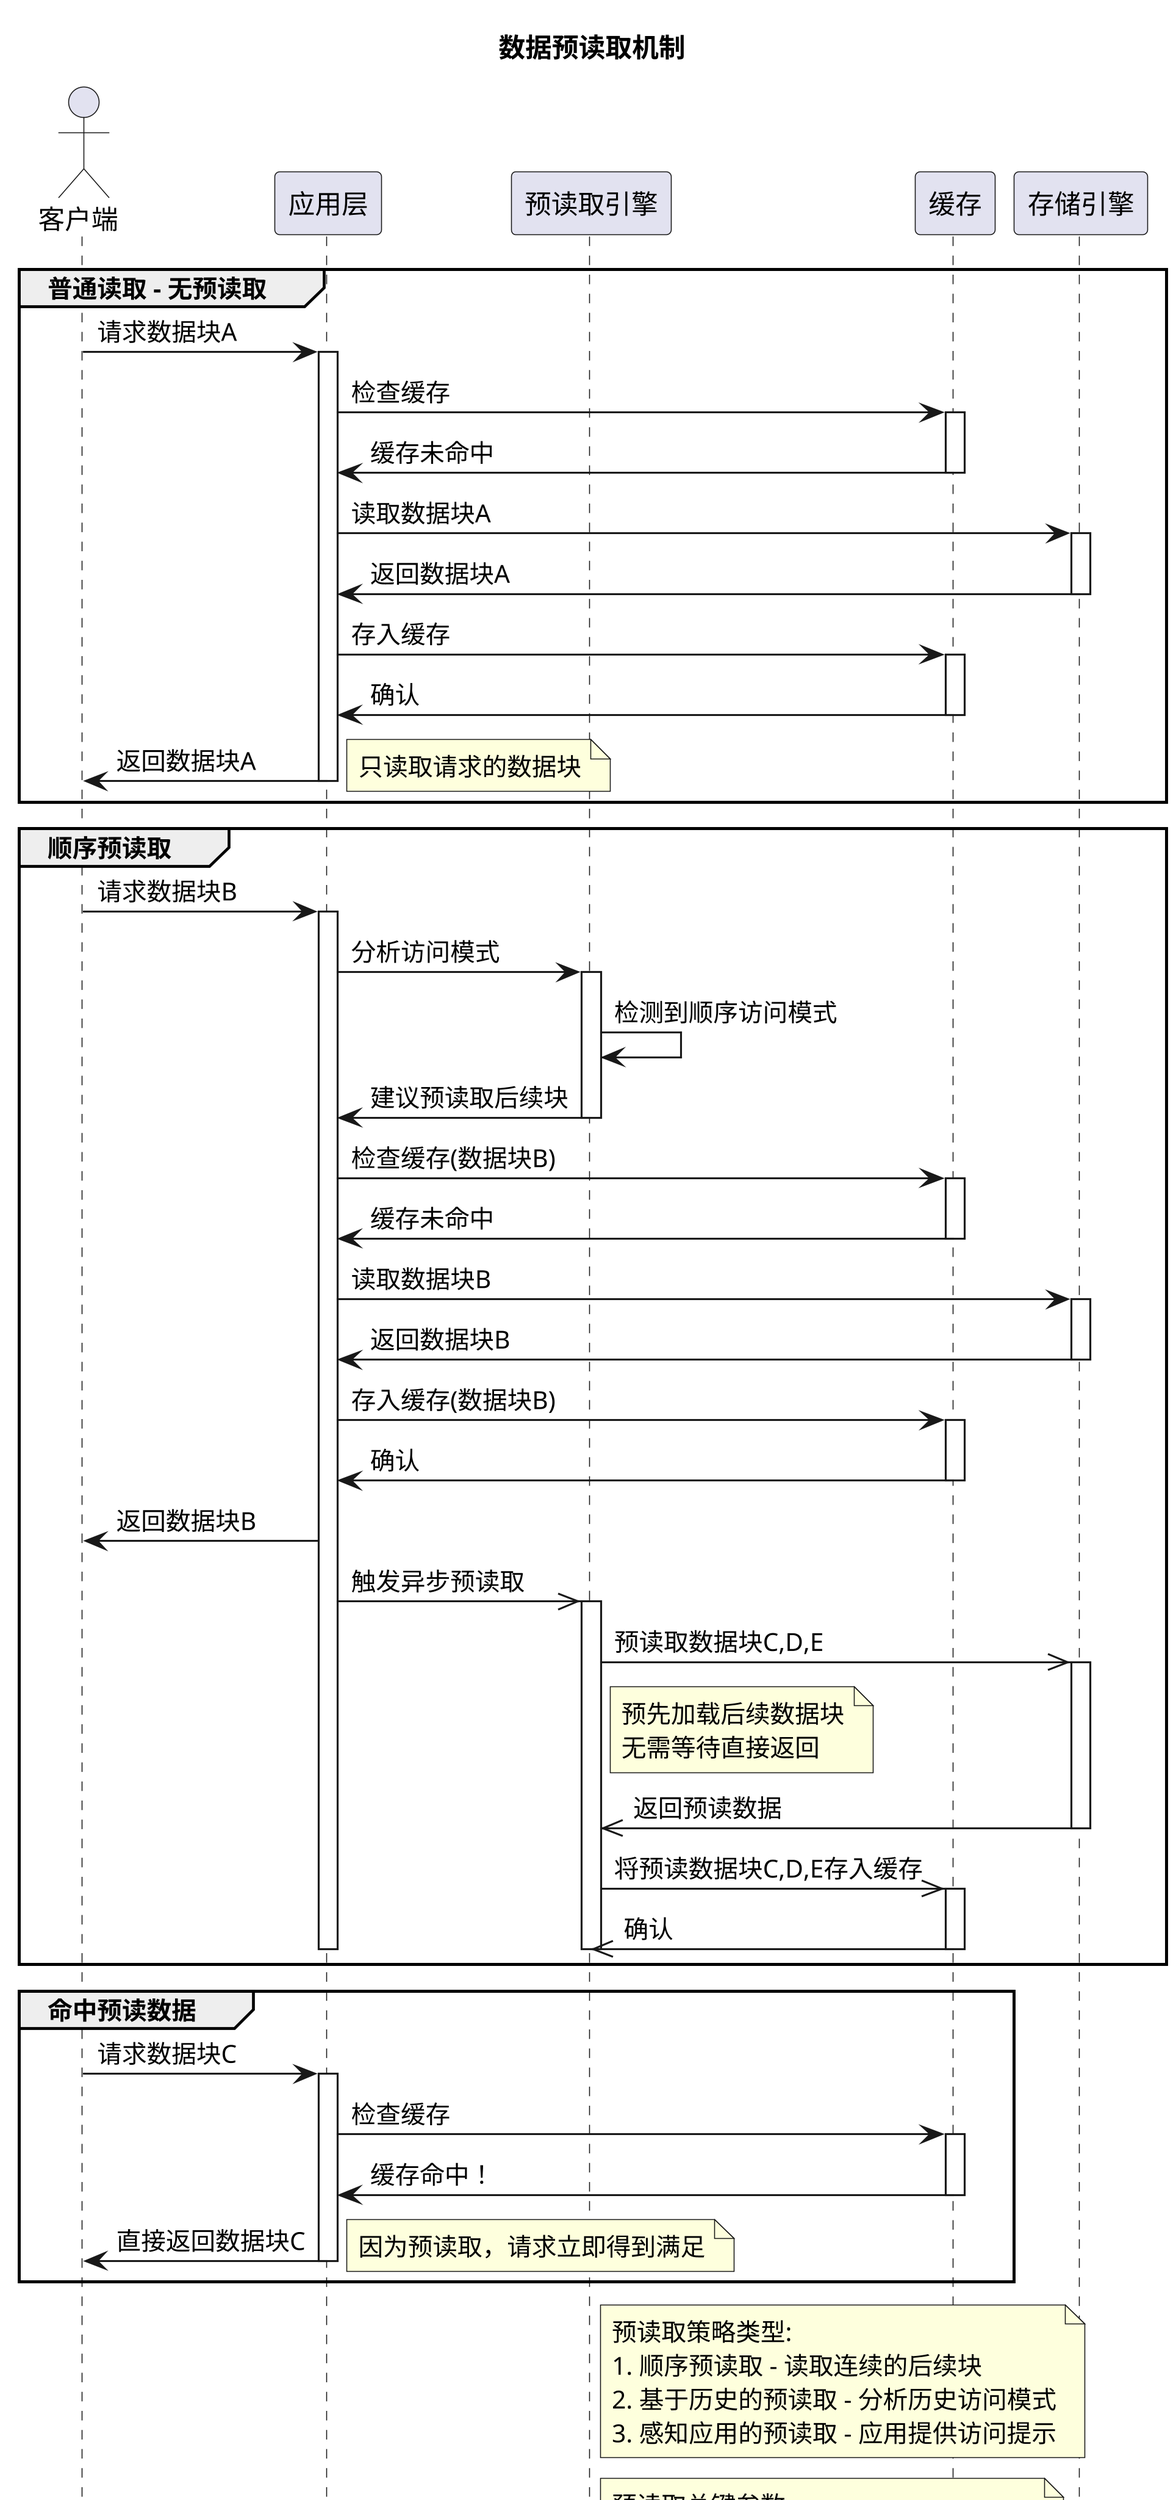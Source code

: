 @startuml prefetching_mechanism
skinparam dpi 300
skinparam defaultFontName "Microsoft YaHei"

' 标题
title 数据预读取机制

' 参与者定义
actor "客户端" as Client
participant "应用层" as AppLayer
participant "预读取引擎" as PrefetchEngine
participant "缓存" as Cache
participant "存储引擎" as Storage

' 正常读取操作（无预读取）
group 普通读取 - 无预读取
    Client -> AppLayer : 请求数据块A
    activate AppLayer
    
    AppLayer -> Cache : 检查缓存
    activate Cache
    Cache -> AppLayer : 缓存未命中
    deactivate Cache
    
    AppLayer -> Storage : 读取数据块A
    activate Storage
    Storage -> AppLayer : 返回数据块A
    deactivate Storage
    
    AppLayer -> Cache : 存入缓存
    activate Cache
    Cache -> AppLayer : 确认
    deactivate Cache
    
    AppLayer -> Client : 返回数据块A
    deactivate AppLayer
    
    note right: 只读取请求的数据块
end

' 顺序预读取
group 顺序预读取
    Client -> AppLayer : 请求数据块B
    activate AppLayer
    
    AppLayer -> PrefetchEngine : 分析访问模式
    activate PrefetchEngine
    PrefetchEngine -> PrefetchEngine : 检测到顺序访问模式
    
    PrefetchEngine -> AppLayer : 建议预读取后续块
    deactivate PrefetchEngine
    
    AppLayer -> Cache : 检查缓存(数据块B)
    activate Cache
    Cache -> AppLayer : 缓存未命中
    deactivate Cache
    
    AppLayer -> Storage : 读取数据块B
    activate Storage
    Storage -> AppLayer : 返回数据块B
    deactivate Storage
    
    AppLayer -> Cache : 存入缓存(数据块B)
    activate Cache
    Cache -> AppLayer : 确认
    deactivate Cache
    
    AppLayer -> Client : 返回数据块B
    
    ' 异步预读取未来可能需要的块
    AppLayer ->> PrefetchEngine : 触发异步预读取
    activate PrefetchEngine
    
    PrefetchEngine ->> Storage : 预读取数据块C,D,E
    activate Storage
    
    note right of PrefetchEngine
      预先加载后续数据块
      无需等待直接返回
    end note
    
    PrefetchEngine <<- Storage : 返回预读数据
    deactivate Storage
    
    PrefetchEngine ->> Cache : 将预读数据块C,D,E存入缓存
    activate Cache
    PrefetchEngine <<- Cache : 确认
    deactivate Cache
    
    deactivate PrefetchEngine
    deactivate AppLayer
end

' 后续访问命中预读块
group 命中预读数据
    Client -> AppLayer : 请求数据块C
    activate AppLayer
    
    AppLayer -> Cache : 检查缓存
    activate Cache
    Cache -> AppLayer : 缓存命中！
    deactivate Cache
    
    AppLayer -> Client : 直接返回数据块C
    deactivate AppLayer
    
    note right: 因为预读取，请求立即得到满足
end

' 预读取策略
note right of PrefetchEngine
  预读取策略类型:
  1. 顺序预读取 - 读取连续的后续块
  2. 基于历史的预读取 - 分析历史访问模式
  3. 感知应用的预读取 - 应用提供访问提示
end note

' 预读取调优参数
note right of PrefetchEngine
  预读取关键参数:
  - 预读取窗口大小: 一次预读取多少数据
  - 触发阈值: 什么条件下开始预读取
  - 预读取距离: 预读取的提前量
  - 丢弃策略: 何时清理未命中的预读数据
end note

@enduml 